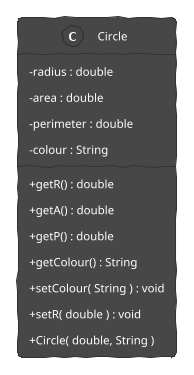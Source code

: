/' Copier-coller sur https://www.planttext.com/ ou activer l'extension PlantUML (jebbs) '/

@startuml encapsulation

/' https://plantuml.com/fr/theme
    favoris : mars, plain, amiga, crt-green, sketchy, sketchy-outline '/
!theme sketchy

/' garder les symboles de visibilité simples '/
skinparam classAttributeIconSize 0


/' https://plantuml.com/fr/class-diagram '/

class Circle {
    - radius : double
    - area : double
    - perimeter : double
    - colour : String 
    + getR() : double
    + getA() : double
    + getP() : double
    + getColour() : String
    + setColour( String ) : void
    + setR( double ) : void
    + Circle( double, String )
}

@enduml

@startuml encapsulation_fancy

!theme sketchy

/' removed skinparam iconsize = 0 so icons replace +/- '/

class Circle {
    - radius : double
    - area : double
    - perimeter : double
    - colour : String 
    + getR() : double
    + getA() : double
    + getP() : double
    + getColour() : String
    + setColour( String ) : void
    + setR( double ) : void
    + Circle( double, String )
}

@enduml
